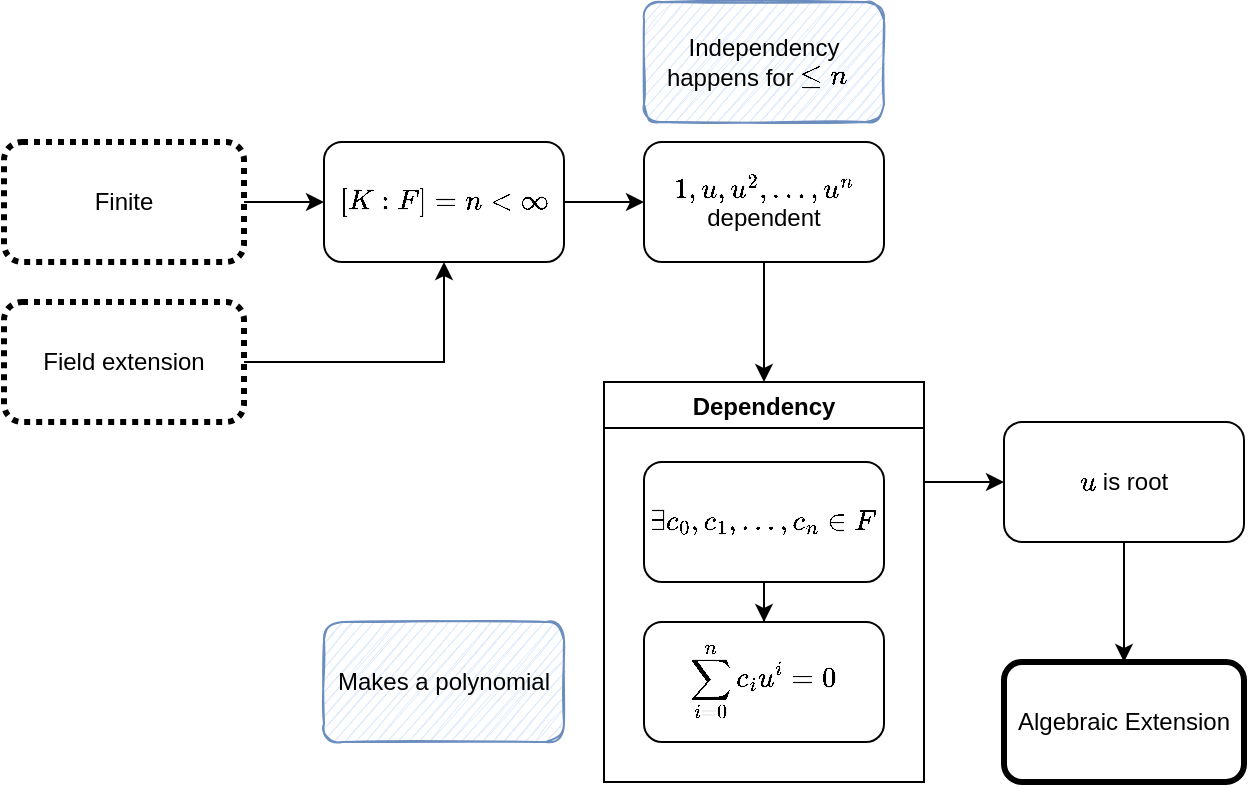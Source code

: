 <mxfile version="14.5.10" type="device"><diagram id="RkUS1paBa1bvam0jCFJm" name="Page-1"><mxGraphModel dx="833" dy="560" grid="1" gridSize="10" guides="1" tooltips="1" connect="1" arrows="1" fold="1" page="1" pageScale="1" pageWidth="827" pageHeight="1169" math="1" shadow="0"><root><mxCell id="0"/><mxCell id="1" parent="0"/><mxCell id="AnBQPMWyb5egwE4jqstL-4" value="" style="edgeStyle=orthogonalEdgeStyle;rounded=0;orthogonalLoop=1;jettySize=auto;html=1;" edge="1" parent="1" source="AnBQPMWyb5egwE4jqstL-1" target="AnBQPMWyb5egwE4jqstL-3"><mxGeometry relative="1" as="geometry"/></mxCell><mxCell id="AnBQPMWyb5egwE4jqstL-1" value="Finite" style="rounded=1;whiteSpace=wrap;html=1;strokeWidth=3;dashed=1;dashPattern=1 1;" vertex="1" parent="1"><mxGeometry x="80" y="240" width="120" height="60" as="geometry"/></mxCell><mxCell id="AnBQPMWyb5egwE4jqstL-15" style="edgeStyle=orthogonalEdgeStyle;rounded=0;orthogonalLoop=1;jettySize=auto;html=1;entryX=0.5;entryY=1;entryDx=0;entryDy=0;" edge="1" parent="1" source="AnBQPMWyb5egwE4jqstL-2" target="AnBQPMWyb5egwE4jqstL-3"><mxGeometry relative="1" as="geometry"/></mxCell><mxCell id="AnBQPMWyb5egwE4jqstL-2" value="Field extension" style="rounded=1;whiteSpace=wrap;html=1;strokeWidth=3;dashed=1;dashPattern=1 1;" vertex="1" parent="1"><mxGeometry x="80" y="320" width="120" height="60" as="geometry"/></mxCell><mxCell id="AnBQPMWyb5egwE4jqstL-6" value="" style="edgeStyle=orthogonalEdgeStyle;rounded=0;orthogonalLoop=1;jettySize=auto;html=1;" edge="1" parent="1" source="AnBQPMWyb5egwE4jqstL-3" target="AnBQPMWyb5egwE4jqstL-5"><mxGeometry relative="1" as="geometry"/></mxCell><mxCell id="AnBQPMWyb5egwE4jqstL-3" value="&lt;div&gt;$$[K: F]=n&amp;lt;\infty$$&lt;/div&gt;" style="rounded=1;whiteSpace=wrap;html=1;strokeWidth=1;" vertex="1" parent="1"><mxGeometry x="240" y="240" width="120" height="60" as="geometry"/></mxCell><mxCell id="AnBQPMWyb5egwE4jqstL-22" style="edgeStyle=orthogonalEdgeStyle;rounded=0;orthogonalLoop=1;jettySize=auto;html=1;entryX=0.5;entryY=0;entryDx=0;entryDy=0;" edge="1" parent="1" source="AnBQPMWyb5egwE4jqstL-5" target="AnBQPMWyb5egwE4jqstL-13"><mxGeometry relative="1" as="geometry"/></mxCell><mxCell id="AnBQPMWyb5egwE4jqstL-5" value="\(1, u, u^{2}, \ldots, u^{n}\) dependent" style="whiteSpace=wrap;html=1;rounded=1;strokeWidth=1;" vertex="1" parent="1"><mxGeometry x="400" y="240" width="120" height="60" as="geometry"/></mxCell><mxCell id="AnBQPMWyb5egwE4jqstL-8" value="Independency happens for \(\leq n\)&amp;nbsp;&amp;nbsp;" style="rounded=1;whiteSpace=wrap;html=1;strokeWidth=1;sketch=1;fillColor=#dae8fc;strokeColor=#6c8ebf;" vertex="1" parent="1"><mxGeometry x="400" y="170" width="120" height="60" as="geometry"/></mxCell><mxCell id="AnBQPMWyb5egwE4jqstL-9" value="$$\sum_{i=0}^{n} c_{i} u^{i}=0$$" style="whiteSpace=wrap;html=1;rounded=1;strokeWidth=1;" vertex="1" parent="1"><mxGeometry x="400" y="480" width="120" height="60" as="geometry"/></mxCell><mxCell id="AnBQPMWyb5egwE4jqstL-12" style="edgeStyle=orthogonalEdgeStyle;rounded=0;orthogonalLoop=1;jettySize=auto;html=1;entryX=0.5;entryY=0;entryDx=0;entryDy=0;" edge="1" parent="1" source="AnBQPMWyb5egwE4jqstL-11" target="AnBQPMWyb5egwE4jqstL-9"><mxGeometry relative="1" as="geometry"/></mxCell><mxCell id="AnBQPMWyb5egwE4jqstL-11" value="$$\exists c_{0}, c_{1}, \ldots, c_{n} \in F$$" style="rounded=1;whiteSpace=wrap;html=1;sketch=0;strokeColor=#000000;strokeWidth=1;" vertex="1" parent="1"><mxGeometry x="400" y="400" width="120" height="60" as="geometry"/></mxCell><mxCell id="AnBQPMWyb5egwE4jqstL-23" style="edgeStyle=orthogonalEdgeStyle;rounded=0;orthogonalLoop=1;jettySize=auto;html=1;exitX=1;exitY=0.25;exitDx=0;exitDy=0;" edge="1" parent="1" source="AnBQPMWyb5egwE4jqstL-13"><mxGeometry relative="1" as="geometry"><mxPoint x="580" y="410" as="targetPoint"/></mxGeometry></mxCell><mxCell id="AnBQPMWyb5egwE4jqstL-13" value="Dependency" style="swimlane;sketch=0;strokeColor=#000000;strokeWidth=1;" vertex="1" parent="1"><mxGeometry x="380" y="360" width="160" height="200" as="geometry"/></mxCell><mxCell id="AnBQPMWyb5egwE4jqstL-19" value="" style="edgeStyle=orthogonalEdgeStyle;rounded=0;orthogonalLoop=1;jettySize=auto;html=1;" edge="1" parent="1" source="AnBQPMWyb5egwE4jqstL-16" target="AnBQPMWyb5egwE4jqstL-18"><mxGeometry relative="1" as="geometry"/></mxCell><mxCell id="AnBQPMWyb5egwE4jqstL-16" value="\(u\) is root" style="rounded=1;whiteSpace=wrap;html=1;sketch=0;strokeColor=#000000;strokeWidth=1;" vertex="1" parent="1"><mxGeometry x="580" y="380" width="120" height="60" as="geometry"/></mxCell><mxCell id="AnBQPMWyb5egwE4jqstL-18" value="Algebraic Extension" style="rounded=1;whiteSpace=wrap;html=1;strokeWidth=3;" vertex="1" parent="1"><mxGeometry x="580" y="500" width="120" height="60" as="geometry"/></mxCell><mxCell id="AnBQPMWyb5egwE4jqstL-20" value="Makes a polynomial" style="rounded=1;whiteSpace=wrap;html=1;strokeWidth=1;sketch=1;fillColor=#dae8fc;strokeColor=#6c8ebf;" vertex="1" parent="1"><mxGeometry x="240" y="480" width="120" height="60" as="geometry"/></mxCell></root></mxGraphModel></diagram></mxfile>